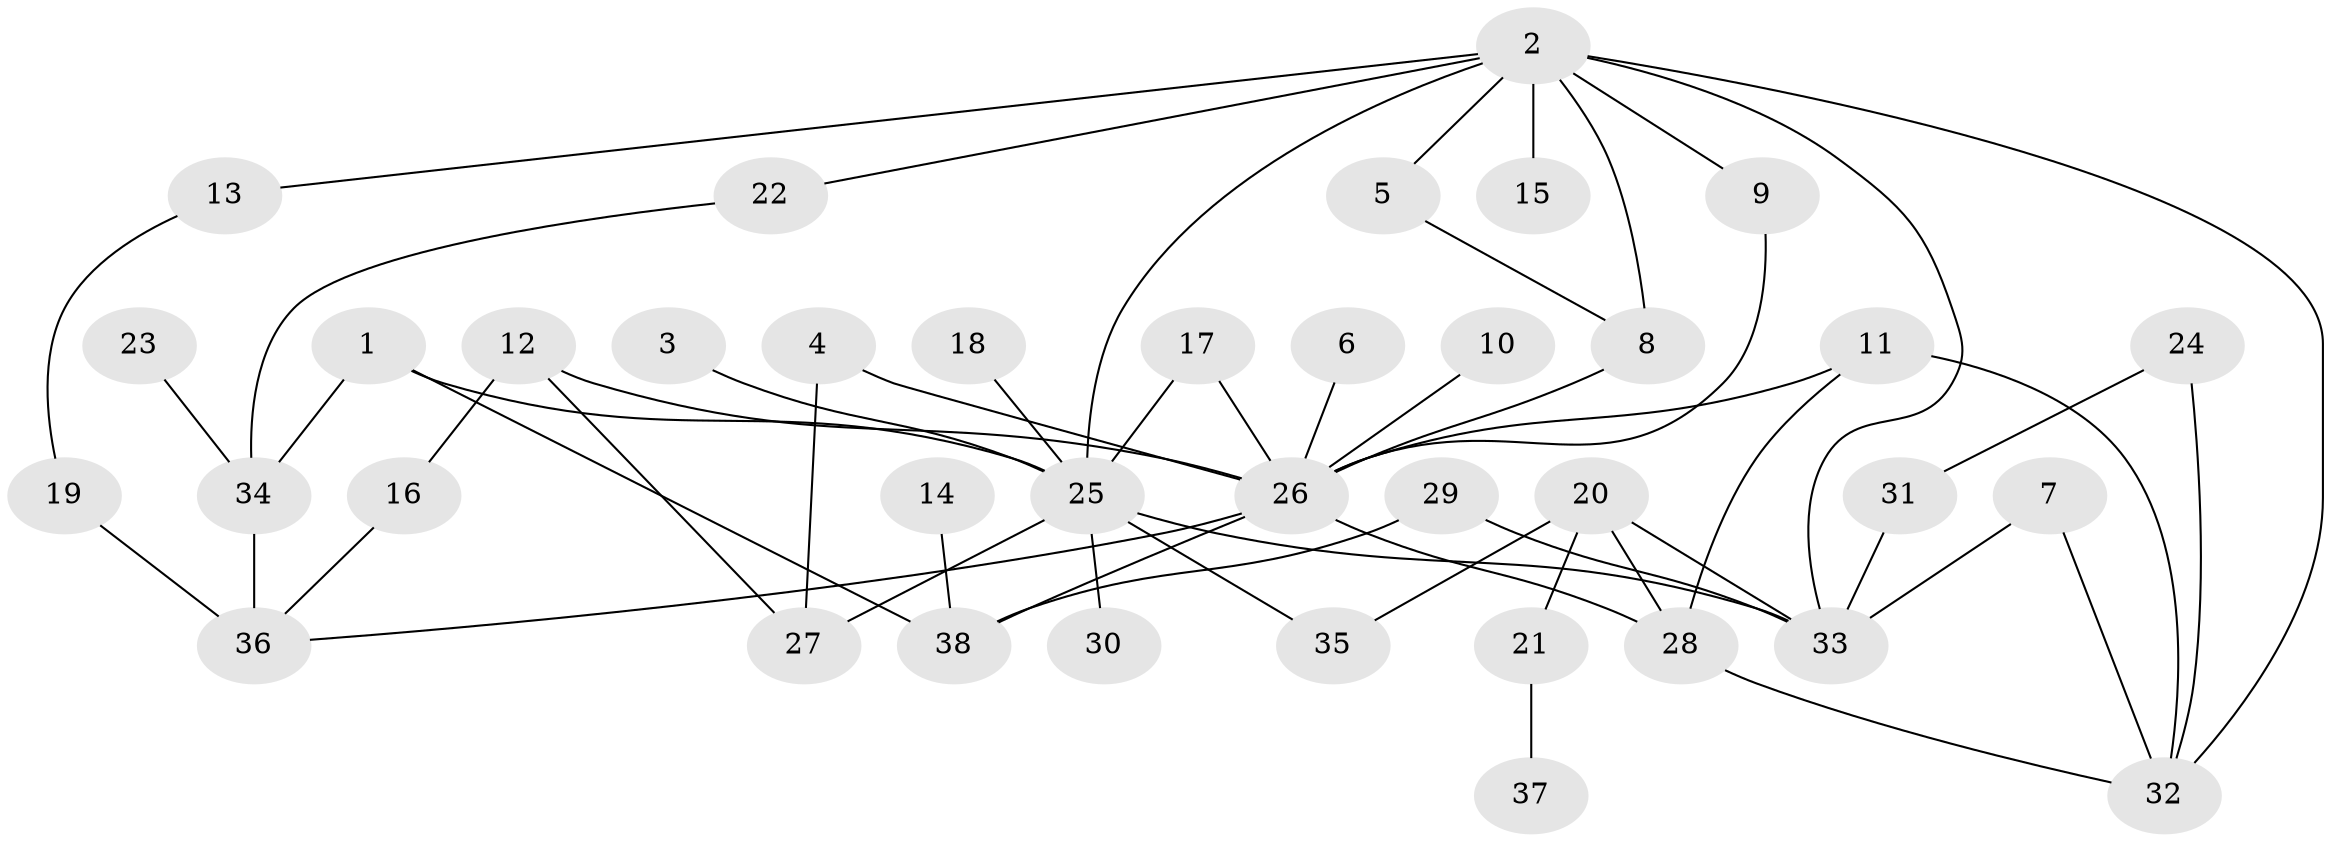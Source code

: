 // original degree distribution, {2: 0.3157894736842105, 6: 0.05263157894736842, 5: 0.039473684210526314, 7: 0.013157894736842105, 4: 0.10526315789473684, 3: 0.21052631578947367, 1: 0.2631578947368421}
// Generated by graph-tools (version 1.1) at 2025/25/03/09/25 03:25:28]
// undirected, 38 vertices, 56 edges
graph export_dot {
graph [start="1"]
  node [color=gray90,style=filled];
  1;
  2;
  3;
  4;
  5;
  6;
  7;
  8;
  9;
  10;
  11;
  12;
  13;
  14;
  15;
  16;
  17;
  18;
  19;
  20;
  21;
  22;
  23;
  24;
  25;
  26;
  27;
  28;
  29;
  30;
  31;
  32;
  33;
  34;
  35;
  36;
  37;
  38;
  1 -- 25 [weight=1.0];
  1 -- 34 [weight=1.0];
  1 -- 38 [weight=1.0];
  2 -- 5 [weight=1.0];
  2 -- 8 [weight=1.0];
  2 -- 9 [weight=1.0];
  2 -- 13 [weight=1.0];
  2 -- 15 [weight=1.0];
  2 -- 22 [weight=1.0];
  2 -- 25 [weight=1.0];
  2 -- 32 [weight=1.0];
  2 -- 33 [weight=1.0];
  3 -- 25 [weight=1.0];
  4 -- 26 [weight=1.0];
  4 -- 27 [weight=1.0];
  5 -- 8 [weight=1.0];
  6 -- 26 [weight=1.0];
  7 -- 32 [weight=1.0];
  7 -- 33 [weight=1.0];
  8 -- 26 [weight=1.0];
  9 -- 26 [weight=1.0];
  10 -- 26 [weight=1.0];
  11 -- 26 [weight=1.0];
  11 -- 28 [weight=1.0];
  11 -- 32 [weight=1.0];
  12 -- 16 [weight=1.0];
  12 -- 26 [weight=1.0];
  12 -- 27 [weight=1.0];
  13 -- 19 [weight=1.0];
  14 -- 38 [weight=1.0];
  16 -- 36 [weight=1.0];
  17 -- 25 [weight=1.0];
  17 -- 26 [weight=1.0];
  18 -- 25 [weight=1.0];
  19 -- 36 [weight=1.0];
  20 -- 21 [weight=1.0];
  20 -- 28 [weight=1.0];
  20 -- 33 [weight=1.0];
  20 -- 35 [weight=1.0];
  21 -- 37 [weight=1.0];
  22 -- 34 [weight=1.0];
  23 -- 34 [weight=1.0];
  24 -- 31 [weight=1.0];
  24 -- 32 [weight=1.0];
  25 -- 27 [weight=1.0];
  25 -- 30 [weight=1.0];
  25 -- 33 [weight=1.0];
  25 -- 35 [weight=1.0];
  26 -- 28 [weight=1.0];
  26 -- 36 [weight=1.0];
  26 -- 38 [weight=1.0];
  28 -- 32 [weight=1.0];
  29 -- 33 [weight=1.0];
  29 -- 38 [weight=1.0];
  31 -- 33 [weight=2.0];
  34 -- 36 [weight=2.0];
}
